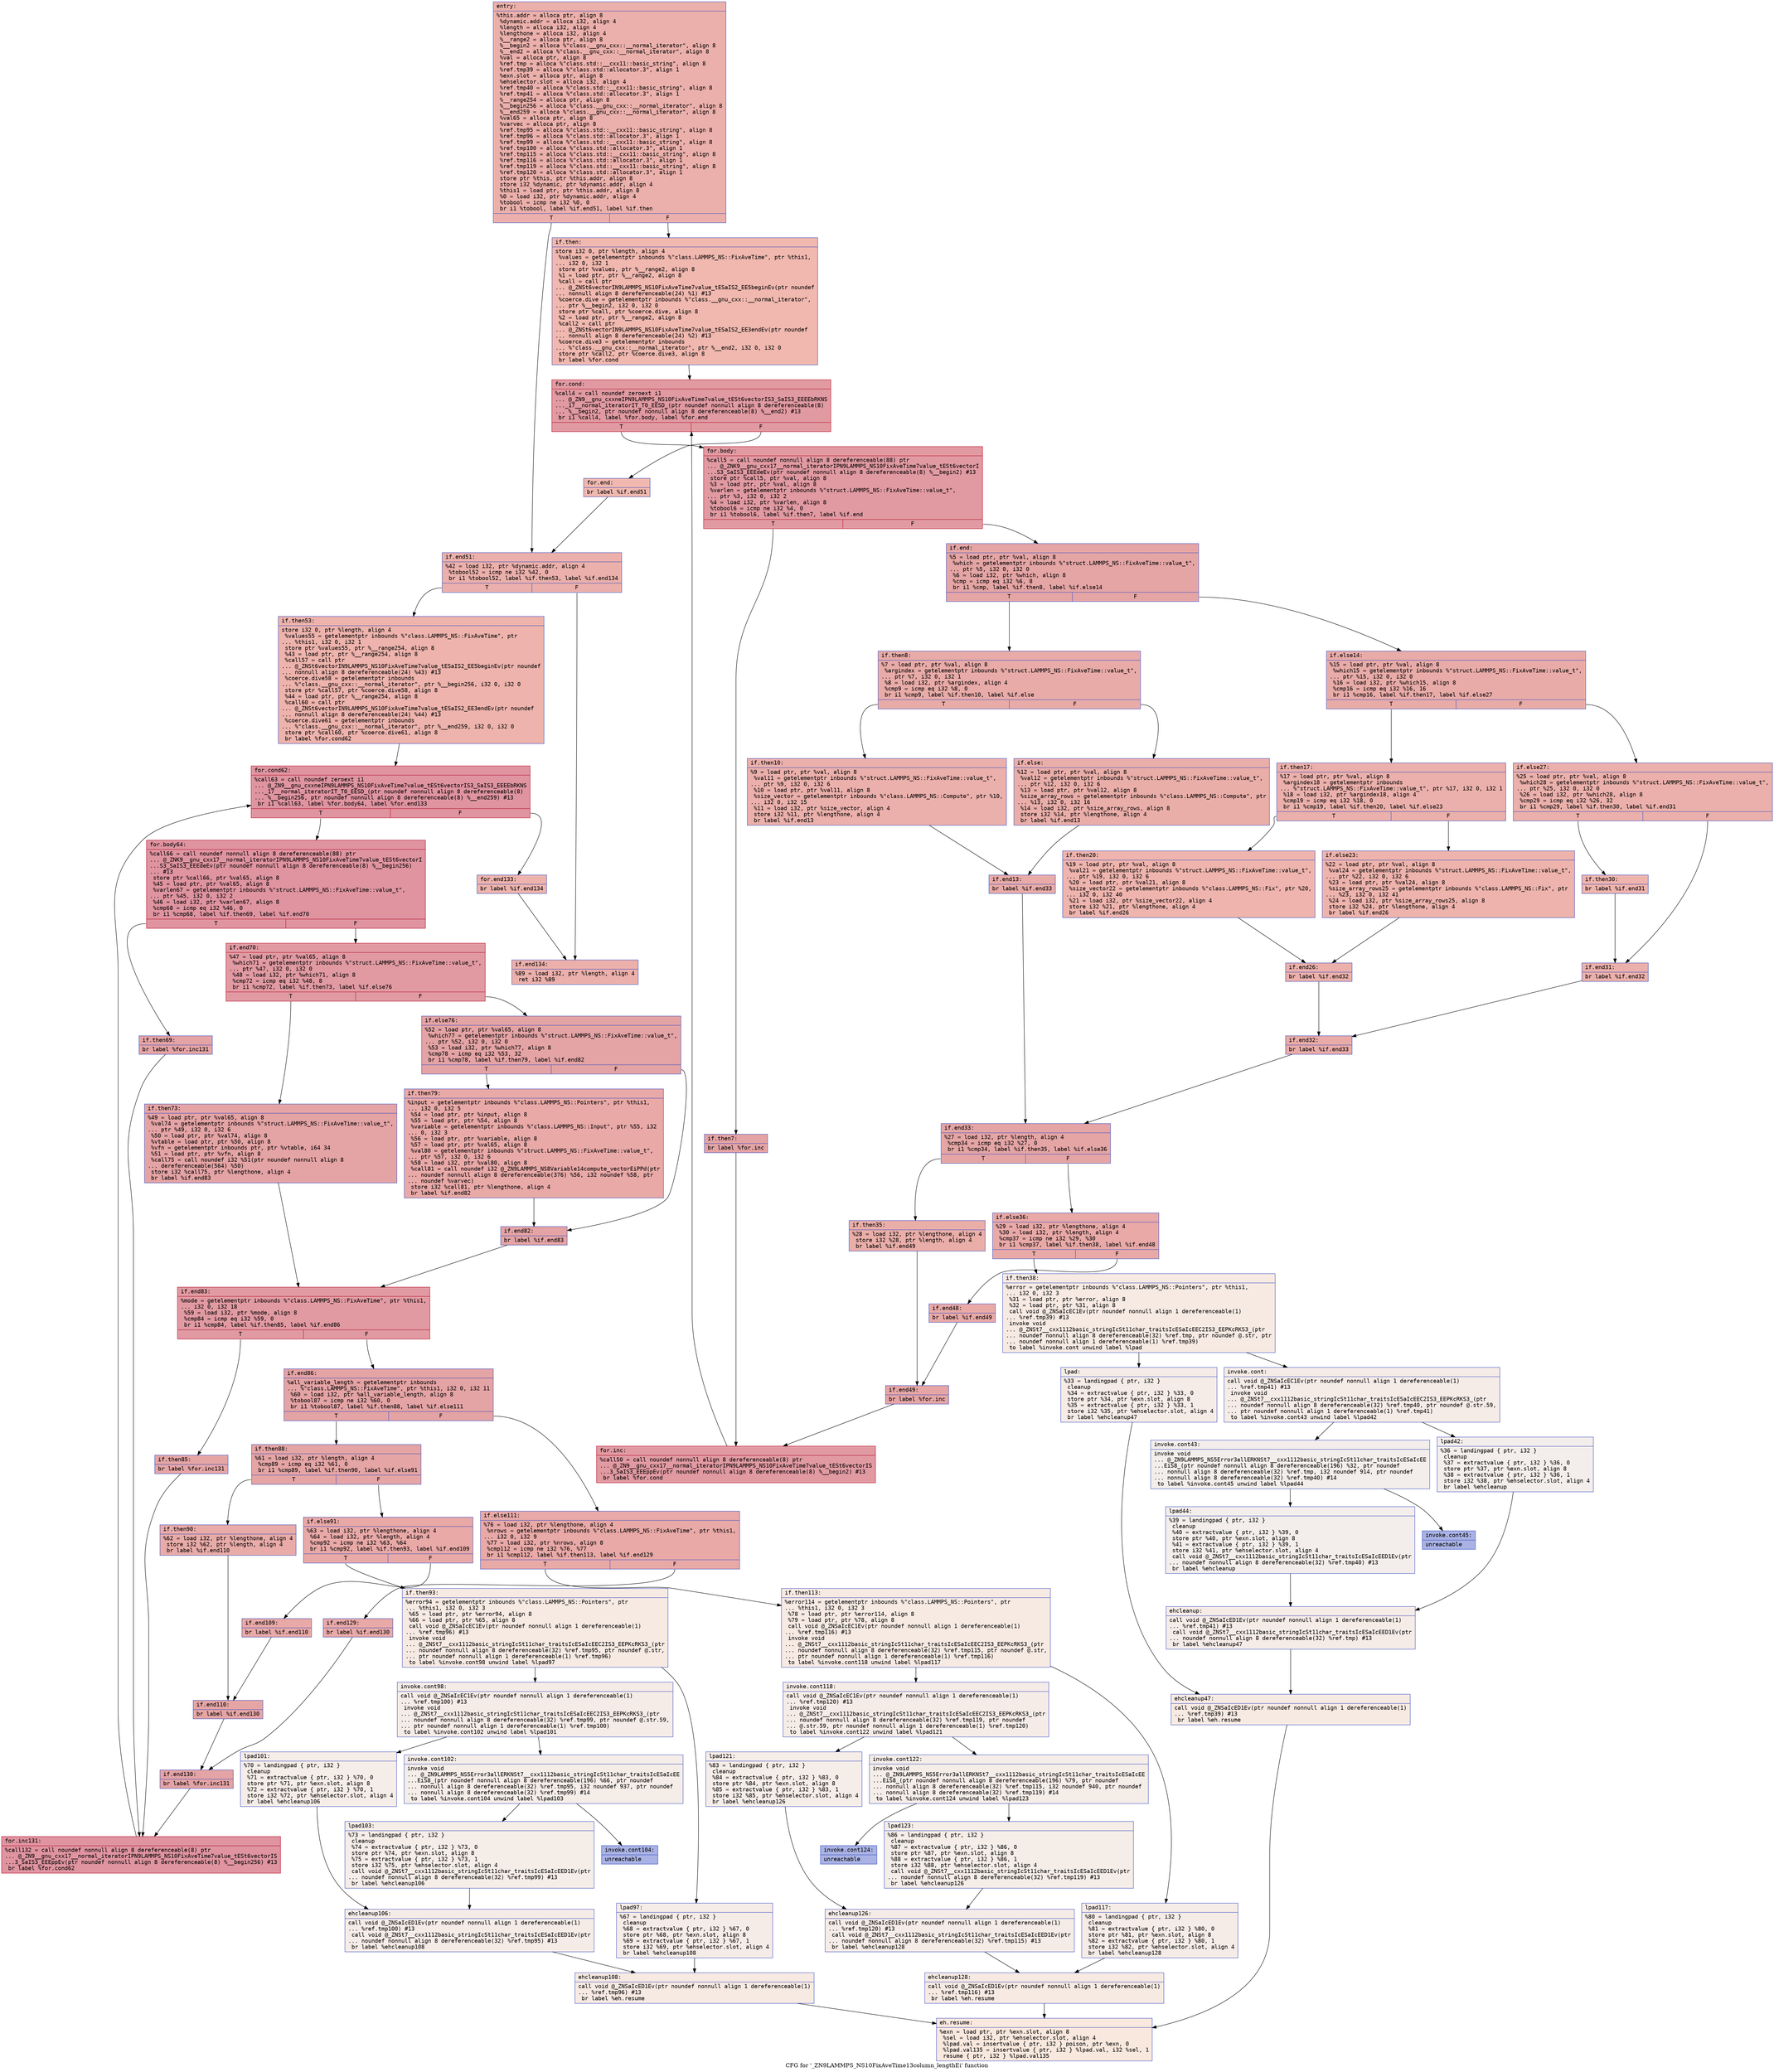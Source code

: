 digraph "CFG for '_ZN9LAMMPS_NS10FixAveTime13column_lengthEi' function" {
	label="CFG for '_ZN9LAMMPS_NS10FixAveTime13column_lengthEi' function";

	Node0x560f93b15770 [shape=record,color="#3d50c3ff", style=filled, fillcolor="#d24b4070" fontname="Courier",label="{entry:\l|  %this.addr = alloca ptr, align 8\l  %dynamic.addr = alloca i32, align 4\l  %length = alloca i32, align 4\l  %lengthone = alloca i32, align 4\l  %__range2 = alloca ptr, align 8\l  %__begin2 = alloca %\"class.__gnu_cxx::__normal_iterator\", align 8\l  %__end2 = alloca %\"class.__gnu_cxx::__normal_iterator\", align 8\l  %val = alloca ptr, align 8\l  %ref.tmp = alloca %\"class.std::__cxx11::basic_string\", align 8\l  %ref.tmp39 = alloca %\"class.std::allocator.3\", align 1\l  %exn.slot = alloca ptr, align 8\l  %ehselector.slot = alloca i32, align 4\l  %ref.tmp40 = alloca %\"class.std::__cxx11::basic_string\", align 8\l  %ref.tmp41 = alloca %\"class.std::allocator.3\", align 1\l  %__range254 = alloca ptr, align 8\l  %__begin256 = alloca %\"class.__gnu_cxx::__normal_iterator\", align 8\l  %__end259 = alloca %\"class.__gnu_cxx::__normal_iterator\", align 8\l  %val65 = alloca ptr, align 8\l  %varvec = alloca ptr, align 8\l  %ref.tmp95 = alloca %\"class.std::__cxx11::basic_string\", align 8\l  %ref.tmp96 = alloca %\"class.std::allocator.3\", align 1\l  %ref.tmp99 = alloca %\"class.std::__cxx11::basic_string\", align 8\l  %ref.tmp100 = alloca %\"class.std::allocator.3\", align 1\l  %ref.tmp115 = alloca %\"class.std::__cxx11::basic_string\", align 8\l  %ref.tmp116 = alloca %\"class.std::allocator.3\", align 1\l  %ref.tmp119 = alloca %\"class.std::__cxx11::basic_string\", align 8\l  %ref.tmp120 = alloca %\"class.std::allocator.3\", align 1\l  store ptr %this, ptr %this.addr, align 8\l  store i32 %dynamic, ptr %dynamic.addr, align 4\l  %this1 = load ptr, ptr %this.addr, align 8\l  %0 = load i32, ptr %dynamic.addr, align 4\l  %tobool = icmp ne i32 %0, 0\l  br i1 %tobool, label %if.end51, label %if.then\l|{<s0>T|<s1>F}}"];
	Node0x560f93b15770:s0 -> Node0x560f93b16e60[tooltip="entry -> if.end51\nProbability 62.50%" ];
	Node0x560f93b15770:s1 -> Node0x560f93b16ee0[tooltip="entry -> if.then\nProbability 37.50%" ];
	Node0x560f93b16ee0 [shape=record,color="#3d50c3ff", style=filled, fillcolor="#dc5d4a70" fontname="Courier",label="{if.then:\l|  store i32 0, ptr %length, align 4\l  %values = getelementptr inbounds %\"class.LAMMPS_NS::FixAveTime\", ptr %this1,\l... i32 0, i32 1\l  store ptr %values, ptr %__range2, align 8\l  %1 = load ptr, ptr %__range2, align 8\l  %call = call ptr\l... @_ZNSt6vectorIN9LAMMPS_NS10FixAveTime7value_tESaIS2_EE5beginEv(ptr noundef\l... nonnull align 8 dereferenceable(24) %1) #13\l  %coerce.dive = getelementptr inbounds %\"class.__gnu_cxx::__normal_iterator\",\l... ptr %__begin2, i32 0, i32 0\l  store ptr %call, ptr %coerce.dive, align 8\l  %2 = load ptr, ptr %__range2, align 8\l  %call2 = call ptr\l... @_ZNSt6vectorIN9LAMMPS_NS10FixAveTime7value_tESaIS2_EE3endEv(ptr noundef\l... nonnull align 8 dereferenceable(24) %2) #13\l  %coerce.dive3 = getelementptr inbounds\l... %\"class.__gnu_cxx::__normal_iterator\", ptr %__end2, i32 0, i32 0\l  store ptr %call2, ptr %coerce.dive3, align 8\l  br label %for.cond\l}"];
	Node0x560f93b16ee0 -> Node0x560f93b172a0[tooltip="if.then -> for.cond\nProbability 100.00%" ];
	Node0x560f93b172a0 [shape=record,color="#b70d28ff", style=filled, fillcolor="#bb1b2c70" fontname="Courier",label="{for.cond:\l|  %call4 = call noundef zeroext i1\l... @_ZN9__gnu_cxxneIPN9LAMMPS_NS10FixAveTime7value_tESt6vectorIS3_SaIS3_EEEEbRKNS\l..._17__normal_iteratorIT_T0_EESD_(ptr noundef nonnull align 8 dereferenceable(8)\l... %__begin2, ptr noundef nonnull align 8 dereferenceable(8) %__end2) #13\l  br i1 %call4, label %for.body, label %for.end\l|{<s0>T|<s1>F}}"];
	Node0x560f93b172a0:s0 -> Node0x560f93b17b90[tooltip="for.cond -> for.body\nProbability 96.88%" ];
	Node0x560f93b172a0:s1 -> Node0x560f93b17c10[tooltip="for.cond -> for.end\nProbability 3.12%" ];
	Node0x560f93b17b90 [shape=record,color="#b70d28ff", style=filled, fillcolor="#bb1b2c70" fontname="Courier",label="{for.body:\l|  %call5 = call noundef nonnull align 8 dereferenceable(88) ptr\l... @_ZNK9__gnu_cxx17__normal_iteratorIPN9LAMMPS_NS10FixAveTime7value_tESt6vectorI\l...S3_SaIS3_EEEdeEv(ptr noundef nonnull align 8 dereferenceable(8) %__begin2) #13\l  store ptr %call5, ptr %val, align 8\l  %3 = load ptr, ptr %val, align 8\l  %varlen = getelementptr inbounds %\"struct.LAMMPS_NS::FixAveTime::value_t\",\l... ptr %3, i32 0, i32 2\l  %4 = load i32, ptr %varlen, align 8\l  %tobool6 = icmp ne i32 %4, 0\l  br i1 %tobool6, label %if.then7, label %if.end\l|{<s0>T|<s1>F}}"];
	Node0x560f93b17b90:s0 -> Node0x560f93b180d0[tooltip="for.body -> if.then7\nProbability 62.50%" ];
	Node0x560f93b17b90:s1 -> Node0x560f93b18150[tooltip="for.body -> if.end\nProbability 37.50%" ];
	Node0x560f93b180d0 [shape=record,color="#3d50c3ff", style=filled, fillcolor="#c32e3170" fontname="Courier",label="{if.then7:\l|  br label %for.inc\l}"];
	Node0x560f93b180d0 -> Node0x560f93b182d0[tooltip="if.then7 -> for.inc\nProbability 100.00%" ];
	Node0x560f93b18150 [shape=record,color="#3d50c3ff", style=filled, fillcolor="#c5333470" fontname="Courier",label="{if.end:\l|  %5 = load ptr, ptr %val, align 8\l  %which = getelementptr inbounds %\"struct.LAMMPS_NS::FixAveTime::value_t\",\l... ptr %5, i32 0, i32 0\l  %6 = load i32, ptr %which, align 8\l  %cmp = icmp eq i32 %6, 8\l  br i1 %cmp, label %if.then8, label %if.else14\l|{<s0>T|<s1>F}}"];
	Node0x560f93b18150:s0 -> Node0x560f93b168e0[tooltip="if.end -> if.then8\nProbability 50.00%" ];
	Node0x560f93b18150:s1 -> Node0x560f93b18960[tooltip="if.end -> if.else14\nProbability 50.00%" ];
	Node0x560f93b168e0 [shape=record,color="#3d50c3ff", style=filled, fillcolor="#cc403a70" fontname="Courier",label="{if.then8:\l|  %7 = load ptr, ptr %val, align 8\l  %argindex = getelementptr inbounds %\"struct.LAMMPS_NS::FixAveTime::value_t\",\l... ptr %7, i32 0, i32 1\l  %8 = load i32, ptr %argindex, align 4\l  %cmp9 = icmp eq i32 %8, 0\l  br i1 %cmp9, label %if.then10, label %if.else\l|{<s0>T|<s1>F}}"];
	Node0x560f93b168e0:s0 -> Node0x560f93b18d90[tooltip="if.then8 -> if.then10\nProbability 37.50%" ];
	Node0x560f93b168e0:s1 -> Node0x560f93b18e10[tooltip="if.then8 -> if.else\nProbability 62.50%" ];
	Node0x560f93b18d90 [shape=record,color="#3d50c3ff", style=filled, fillcolor="#d24b4070" fontname="Courier",label="{if.then10:\l|  %9 = load ptr, ptr %val, align 8\l  %val11 = getelementptr inbounds %\"struct.LAMMPS_NS::FixAveTime::value_t\",\l... ptr %9, i32 0, i32 6\l  %10 = load ptr, ptr %val11, align 8\l  %size_vector = getelementptr inbounds %\"class.LAMMPS_NS::Compute\", ptr %10,\l... i32 0, i32 15\l  %11 = load i32, ptr %size_vector, align 4\l  store i32 %11, ptr %lengthone, align 4\l  br label %if.end13\l}"];
	Node0x560f93b18d90 -> Node0x560f93b19380[tooltip="if.then10 -> if.end13\nProbability 100.00%" ];
	Node0x560f93b18e10 [shape=record,color="#3d50c3ff", style=filled, fillcolor="#d0473d70" fontname="Courier",label="{if.else:\l|  %12 = load ptr, ptr %val, align 8\l  %val12 = getelementptr inbounds %\"struct.LAMMPS_NS::FixAveTime::value_t\",\l... ptr %12, i32 0, i32 6\l  %13 = load ptr, ptr %val12, align 8\l  %size_array_rows = getelementptr inbounds %\"class.LAMMPS_NS::Compute\", ptr\l... %13, i32 0, i32 16\l  %14 = load i32, ptr %size_array_rows, align 8\l  store i32 %14, ptr %lengthone, align 4\l  br label %if.end13\l}"];
	Node0x560f93b18e10 -> Node0x560f93b19380[tooltip="if.else -> if.end13\nProbability 100.00%" ];
	Node0x560f93b19380 [shape=record,color="#3d50c3ff", style=filled, fillcolor="#cc403a70" fontname="Courier",label="{if.end13:\l|  br label %if.end33\l}"];
	Node0x560f93b19380 -> Node0x560f93b19820[tooltip="if.end13 -> if.end33\nProbability 100.00%" ];
	Node0x560f93b18960 [shape=record,color="#3d50c3ff", style=filled, fillcolor="#cc403a70" fontname="Courier",label="{if.else14:\l|  %15 = load ptr, ptr %val, align 8\l  %which15 = getelementptr inbounds %\"struct.LAMMPS_NS::FixAveTime::value_t\",\l... ptr %15, i32 0, i32 0\l  %16 = load i32, ptr %which15, align 8\l  %cmp16 = icmp eq i32 %16, 16\l  br i1 %cmp16, label %if.then17, label %if.else27\l|{<s0>T|<s1>F}}"];
	Node0x560f93b18960:s0 -> Node0x560f93b19b70[tooltip="if.else14 -> if.then17\nProbability 50.00%" ];
	Node0x560f93b18960:s1 -> Node0x560f93b19bf0[tooltip="if.else14 -> if.else27\nProbability 50.00%" ];
	Node0x560f93b19b70 [shape=record,color="#3d50c3ff", style=filled, fillcolor="#d24b4070" fontname="Courier",label="{if.then17:\l|  %17 = load ptr, ptr %val, align 8\l  %argindex18 = getelementptr inbounds\l... %\"struct.LAMMPS_NS::FixAveTime::value_t\", ptr %17, i32 0, i32 1\l  %18 = load i32, ptr %argindex18, align 4\l  %cmp19 = icmp eq i32 %18, 0\l  br i1 %cmp19, label %if.then20, label %if.else23\l|{<s0>T|<s1>F}}"];
	Node0x560f93b19b70:s0 -> Node0x560f93b19fc0[tooltip="if.then17 -> if.then20\nProbability 37.50%" ];
	Node0x560f93b19b70:s1 -> Node0x560f93b1a040[tooltip="if.then17 -> if.else23\nProbability 62.50%" ];
	Node0x560f93b19fc0 [shape=record,color="#3d50c3ff", style=filled, fillcolor="#d8564670" fontname="Courier",label="{if.then20:\l|  %19 = load ptr, ptr %val, align 8\l  %val21 = getelementptr inbounds %\"struct.LAMMPS_NS::FixAveTime::value_t\",\l... ptr %19, i32 0, i32 6\l  %20 = load ptr, ptr %val21, align 8\l  %size_vector22 = getelementptr inbounds %\"class.LAMMPS_NS::Fix\", ptr %20,\l... i32 0, i32 40\l  %21 = load i32, ptr %size_vector22, align 4\l  store i32 %21, ptr %lengthone, align 4\l  br label %if.end26\l}"];
	Node0x560f93b19fc0 -> Node0x560f93b1a5c0[tooltip="if.then20 -> if.end26\nProbability 100.00%" ];
	Node0x560f93b1a040 [shape=record,color="#3d50c3ff", style=filled, fillcolor="#d6524470" fontname="Courier",label="{if.else23:\l|  %22 = load ptr, ptr %val, align 8\l  %val24 = getelementptr inbounds %\"struct.LAMMPS_NS::FixAveTime::value_t\",\l... ptr %22, i32 0, i32 6\l  %23 = load ptr, ptr %val24, align 8\l  %size_array_rows25 = getelementptr inbounds %\"class.LAMMPS_NS::Fix\", ptr\l... %23, i32 0, i32 41\l  %24 = load i32, ptr %size_array_rows25, align 8\l  store i32 %24, ptr %lengthone, align 4\l  br label %if.end26\l}"];
	Node0x560f93b1a040 -> Node0x560f93b1a5c0[tooltip="if.else23 -> if.end26\nProbability 100.00%" ];
	Node0x560f93b1a5c0 [shape=record,color="#3d50c3ff", style=filled, fillcolor="#d24b4070" fontname="Courier",label="{if.end26:\l|  br label %if.end32\l}"];
	Node0x560f93b1a5c0 -> Node0x560f93b1aba0[tooltip="if.end26 -> if.end32\nProbability 100.00%" ];
	Node0x560f93b19bf0 [shape=record,color="#3d50c3ff", style=filled, fillcolor="#d24b4070" fontname="Courier",label="{if.else27:\l|  %25 = load ptr, ptr %val, align 8\l  %which28 = getelementptr inbounds %\"struct.LAMMPS_NS::FixAveTime::value_t\",\l... ptr %25, i32 0, i32 0\l  %26 = load i32, ptr %which28, align 8\l  %cmp29 = icmp eq i32 %26, 32\l  br i1 %cmp29, label %if.then30, label %if.end31\l|{<s0>T|<s1>F}}"];
	Node0x560f93b19bf0:s0 -> Node0x560f93b1aef0[tooltip="if.else27 -> if.then30\nProbability 50.00%" ];
	Node0x560f93b19bf0:s1 -> Node0x560f93b1af40[tooltip="if.else27 -> if.end31\nProbability 50.00%" ];
	Node0x560f93b1aef0 [shape=record,color="#3d50c3ff", style=filled, fillcolor="#d8564670" fontname="Courier",label="{if.then30:\l|  br label %if.end31\l}"];
	Node0x560f93b1aef0 -> Node0x560f93b1af40[tooltip="if.then30 -> if.end31\nProbability 100.00%" ];
	Node0x560f93b1af40 [shape=record,color="#3d50c3ff", style=filled, fillcolor="#d24b4070" fontname="Courier",label="{if.end31:\l|  br label %if.end32\l}"];
	Node0x560f93b1af40 -> Node0x560f93b1aba0[tooltip="if.end31 -> if.end32\nProbability 100.00%" ];
	Node0x560f93b1aba0 [shape=record,color="#3d50c3ff", style=filled, fillcolor="#cc403a70" fontname="Courier",label="{if.end32:\l|  br label %if.end33\l}"];
	Node0x560f93b1aba0 -> Node0x560f93b19820[tooltip="if.end32 -> if.end33\nProbability 100.00%" ];
	Node0x560f93b19820 [shape=record,color="#3d50c3ff", style=filled, fillcolor="#c5333470" fontname="Courier",label="{if.end33:\l|  %27 = load i32, ptr %length, align 4\l  %cmp34 = icmp eq i32 %27, 0\l  br i1 %cmp34, label %if.then35, label %if.else36\l|{<s0>T|<s1>F}}"];
	Node0x560f93b19820:s0 -> Node0x560f93b1b2c0[tooltip="if.end33 -> if.then35\nProbability 37.50%" ];
	Node0x560f93b19820:s1 -> Node0x560f93b1b340[tooltip="if.end33 -> if.else36\nProbability 62.50%" ];
	Node0x560f93b1b2c0 [shape=record,color="#3d50c3ff", style=filled, fillcolor="#d0473d70" fontname="Courier",label="{if.then35:\l|  %28 = load i32, ptr %lengthone, align 4\l  store i32 %28, ptr %length, align 4\l  br label %if.end49\l}"];
	Node0x560f93b1b2c0 -> Node0x560f93b1b590[tooltip="if.then35 -> if.end49\nProbability 100.00%" ];
	Node0x560f93b1b340 [shape=record,color="#3d50c3ff", style=filled, fillcolor="#ca3b3770" fontname="Courier",label="{if.else36:\l|  %29 = load i32, ptr %lengthone, align 4\l  %30 = load i32, ptr %length, align 4\l  %cmp37 = icmp ne i32 %29, %30\l  br i1 %cmp37, label %if.then38, label %if.end48\l|{<s0>T|<s1>F}}"];
	Node0x560f93b1b340:s0 -> Node0x560f93b1b830[tooltip="if.else36 -> if.then38\nProbability 0.00%" ];
	Node0x560f93b1b340:s1 -> Node0x560f93b1b8b0[tooltip="if.else36 -> if.end48\nProbability 100.00%" ];
	Node0x560f93b1b830 [shape=record,color="#3d50c3ff", style=filled, fillcolor="#eed0c070" fontname="Courier",label="{if.then38:\l|  %error = getelementptr inbounds %\"class.LAMMPS_NS::Pointers\", ptr %this1,\l... i32 0, i32 3\l  %31 = load ptr, ptr %error, align 8\l  %32 = load ptr, ptr %31, align 8\l  call void @_ZNSaIcEC1Ev(ptr noundef nonnull align 1 dereferenceable(1)\l... %ref.tmp39) #13\l  invoke void\l... @_ZNSt7__cxx1112basic_stringIcSt11char_traitsIcESaIcEEC2IS3_EEPKcRKS3_(ptr\l... noundef nonnull align 8 dereferenceable(32) %ref.tmp, ptr noundef @.str, ptr\l... noundef nonnull align 1 dereferenceable(1) %ref.tmp39)\l          to label %invoke.cont unwind label %lpad\l}"];
	Node0x560f93b1b830 -> Node0x560f93b1bd40[tooltip="if.then38 -> invoke.cont\nProbability 50.00%" ];
	Node0x560f93b1b830 -> Node0x560f93b1bdc0[tooltip="if.then38 -> lpad\nProbability 50.00%" ];
	Node0x560f93b1bd40 [shape=record,color="#3d50c3ff", style=filled, fillcolor="#ead5c970" fontname="Courier",label="{invoke.cont:\l|  call void @_ZNSaIcEC1Ev(ptr noundef nonnull align 1 dereferenceable(1)\l... %ref.tmp41) #13\l  invoke void\l... @_ZNSt7__cxx1112basic_stringIcSt11char_traitsIcESaIcEEC2IS3_EEPKcRKS3_(ptr\l... noundef nonnull align 8 dereferenceable(32) %ref.tmp40, ptr noundef @.str.59,\l... ptr noundef nonnull align 1 dereferenceable(1) %ref.tmp41)\l          to label %invoke.cont43 unwind label %lpad42\l}"];
	Node0x560f93b1bd40 -> Node0x560f93b1c0e0[tooltip="invoke.cont -> invoke.cont43\nProbability 50.00%" ];
	Node0x560f93b1bd40 -> Node0x560f93b1c130[tooltip="invoke.cont -> lpad42\nProbability 50.00%" ];
	Node0x560f93b1c0e0 [shape=record,color="#3d50c3ff", style=filled, fillcolor="#e5d8d170" fontname="Courier",label="{invoke.cont43:\l|  invoke void\l... @_ZN9LAMMPS_NS5Error3allERKNSt7__cxx1112basic_stringIcSt11char_traitsIcESaIcEE\l...EiS8_(ptr noundef nonnull align 8 dereferenceable(196) %32, ptr noundef\l... nonnull align 8 dereferenceable(32) %ref.tmp, i32 noundef 914, ptr noundef\l... nonnull align 8 dereferenceable(32) %ref.tmp40) #14\l          to label %invoke.cont45 unwind label %lpad44\l}"];
	Node0x560f93b1c0e0 -> Node0x560f93b1c090[tooltip="invoke.cont43 -> invoke.cont45\nProbability 0.00%" ];
	Node0x560f93b1c0e0 -> Node0x560f93b1c450[tooltip="invoke.cont43 -> lpad44\nProbability 100.00%" ];
	Node0x560f93b1c090 [shape=record,color="#3d50c3ff", style=filled, fillcolor="#3d50c370" fontname="Courier",label="{invoke.cont45:\l|  unreachable\l}"];
	Node0x560f93b1bdc0 [shape=record,color="#3d50c3ff", style=filled, fillcolor="#ead5c970" fontname="Courier",label="{lpad:\l|  %33 = landingpad \{ ptr, i32 \}\l          cleanup\l  %34 = extractvalue \{ ptr, i32 \} %33, 0\l  store ptr %34, ptr %exn.slot, align 8\l  %35 = extractvalue \{ ptr, i32 \} %33, 1\l  store i32 %35, ptr %ehselector.slot, align 4\l  br label %ehcleanup47\l}"];
	Node0x560f93b1bdc0 -> Node0x560f93b1ca10[tooltip="lpad -> ehcleanup47\nProbability 100.00%" ];
	Node0x560f93b1c130 [shape=record,color="#3d50c3ff", style=filled, fillcolor="#e5d8d170" fontname="Courier",label="{lpad42:\l|  %36 = landingpad \{ ptr, i32 \}\l          cleanup\l  %37 = extractvalue \{ ptr, i32 \} %36, 0\l  store ptr %37, ptr %exn.slot, align 8\l  %38 = extractvalue \{ ptr, i32 \} %36, 1\l  store i32 %38, ptr %ehselector.slot, align 4\l  br label %ehcleanup\l}"];
	Node0x560f93b1c130 -> Node0x560f93b1cd60[tooltip="lpad42 -> ehcleanup\nProbability 100.00%" ];
	Node0x560f93b1c450 [shape=record,color="#3d50c3ff", style=filled, fillcolor="#e5d8d170" fontname="Courier",label="{lpad44:\l|  %39 = landingpad \{ ptr, i32 \}\l          cleanup\l  %40 = extractvalue \{ ptr, i32 \} %39, 0\l  store ptr %40, ptr %exn.slot, align 8\l  %41 = extractvalue \{ ptr, i32 \} %39, 1\l  store i32 %41, ptr %ehselector.slot, align 4\l  call void @_ZNSt7__cxx1112basic_stringIcSt11char_traitsIcESaIcEED1Ev(ptr\l... noundef nonnull align 8 dereferenceable(32) %ref.tmp40) #13\l  br label %ehcleanup\l}"];
	Node0x560f93b1c450 -> Node0x560f93b1cd60[tooltip="lpad44 -> ehcleanup\nProbability 100.00%" ];
	Node0x560f93b1cd60 [shape=record,color="#3d50c3ff", style=filled, fillcolor="#ead5c970" fontname="Courier",label="{ehcleanup:\l|  call void @_ZNSaIcED1Ev(ptr noundef nonnull align 1 dereferenceable(1)\l... %ref.tmp41) #13\l  call void @_ZNSt7__cxx1112basic_stringIcSt11char_traitsIcESaIcEED1Ev(ptr\l... noundef nonnull align 8 dereferenceable(32) %ref.tmp) #13\l  br label %ehcleanup47\l}"];
	Node0x560f93b1cd60 -> Node0x560f93b1ca10[tooltip="ehcleanup -> ehcleanup47\nProbability 100.00%" ];
	Node0x560f93b1ca10 [shape=record,color="#3d50c3ff", style=filled, fillcolor="#eed0c070" fontname="Courier",label="{ehcleanup47:\l|  call void @_ZNSaIcED1Ev(ptr noundef nonnull align 1 dereferenceable(1)\l... %ref.tmp39) #13\l  br label %eh.resume\l}"];
	Node0x560f93b1ca10 -> Node0x560f93b1dc10[tooltip="ehcleanup47 -> eh.resume\nProbability 100.00%" ];
	Node0x560f93b1b8b0 [shape=record,color="#3d50c3ff", style=filled, fillcolor="#ca3b3770" fontname="Courier",label="{if.end48:\l|  br label %if.end49\l}"];
	Node0x560f93b1b8b0 -> Node0x560f93b1b590[tooltip="if.end48 -> if.end49\nProbability 100.00%" ];
	Node0x560f93b1b590 [shape=record,color="#3d50c3ff", style=filled, fillcolor="#c5333470" fontname="Courier",label="{if.end49:\l|  br label %for.inc\l}"];
	Node0x560f93b1b590 -> Node0x560f93b182d0[tooltip="if.end49 -> for.inc\nProbability 100.00%" ];
	Node0x560f93b182d0 [shape=record,color="#b70d28ff", style=filled, fillcolor="#bb1b2c70" fontname="Courier",label="{for.inc:\l|  %call50 = call noundef nonnull align 8 dereferenceable(8) ptr\l... @_ZN9__gnu_cxx17__normal_iteratorIPN9LAMMPS_NS10FixAveTime7value_tESt6vectorIS\l...3_SaIS3_EEEppEv(ptr noundef nonnull align 8 dereferenceable(8) %__begin2) #13\l  br label %for.cond\l}"];
	Node0x560f93b182d0 -> Node0x560f93b172a0[tooltip="for.inc -> for.cond\nProbability 100.00%" ];
	Node0x560f93b17c10 [shape=record,color="#3d50c3ff", style=filled, fillcolor="#dc5d4a70" fontname="Courier",label="{for.end:\l|  br label %if.end51\l}"];
	Node0x560f93b17c10 -> Node0x560f93b16e60[tooltip="for.end -> if.end51\nProbability 100.00%" ];
	Node0x560f93b16e60 [shape=record,color="#3d50c3ff", style=filled, fillcolor="#d24b4070" fontname="Courier",label="{if.end51:\l|  %42 = load i32, ptr %dynamic.addr, align 4\l  %tobool52 = icmp ne i32 %42, 0\l  br i1 %tobool52, label %if.then53, label %if.end134\l|{<s0>T|<s1>F}}"];
	Node0x560f93b16e60:s0 -> Node0x560f93b1e0e0[tooltip="if.end51 -> if.then53\nProbability 62.50%" ];
	Node0x560f93b16e60:s1 -> Node0x560f93b1e160[tooltip="if.end51 -> if.end134\nProbability 37.50%" ];
	Node0x560f93b1e0e0 [shape=record,color="#3d50c3ff", style=filled, fillcolor="#d6524470" fontname="Courier",label="{if.then53:\l|  store i32 0, ptr %length, align 4\l  %values55 = getelementptr inbounds %\"class.LAMMPS_NS::FixAveTime\", ptr\l... %this1, i32 0, i32 1\l  store ptr %values55, ptr %__range254, align 8\l  %43 = load ptr, ptr %__range254, align 8\l  %call57 = call ptr\l... @_ZNSt6vectorIN9LAMMPS_NS10FixAveTime7value_tESaIS2_EE5beginEv(ptr noundef\l... nonnull align 8 dereferenceable(24) %43) #13\l  %coerce.dive58 = getelementptr inbounds\l... %\"class.__gnu_cxx::__normal_iterator\", ptr %__begin256, i32 0, i32 0\l  store ptr %call57, ptr %coerce.dive58, align 8\l  %44 = load ptr, ptr %__range254, align 8\l  %call60 = call ptr\l... @_ZNSt6vectorIN9LAMMPS_NS10FixAveTime7value_tESaIS2_EE3endEv(ptr noundef\l... nonnull align 8 dereferenceable(24) %44) #13\l  %coerce.dive61 = getelementptr inbounds\l... %\"class.__gnu_cxx::__normal_iterator\", ptr %__end259, i32 0, i32 0\l  store ptr %call60, ptr %coerce.dive61, align 8\l  br label %for.cond62\l}"];
	Node0x560f93b1e0e0 -> Node0x560f93b1e540[tooltip="if.then53 -> for.cond62\nProbability 100.00%" ];
	Node0x560f93b1e540 [shape=record,color="#b70d28ff", style=filled, fillcolor="#b70d2870" fontname="Courier",label="{for.cond62:\l|  %call63 = call noundef zeroext i1\l... @_ZN9__gnu_cxxneIPN9LAMMPS_NS10FixAveTime7value_tESt6vectorIS3_SaIS3_EEEEbRKNS\l..._17__normal_iteratorIT_T0_EESD_(ptr noundef nonnull align 8 dereferenceable(8)\l... %__begin256, ptr noundef nonnull align 8 dereferenceable(8) %__end259) #13\l  br i1 %call63, label %for.body64, label %for.end133\l|{<s0>T|<s1>F}}"];
	Node0x560f93b1e540:s0 -> Node0x560f93b1eea0[tooltip="for.cond62 -> for.body64\nProbability 96.88%" ];
	Node0x560f93b1e540:s1 -> Node0x560f93b1ef20[tooltip="for.cond62 -> for.end133\nProbability 3.12%" ];
	Node0x560f93b1eea0 [shape=record,color="#b70d28ff", style=filled, fillcolor="#b70d2870" fontname="Courier",label="{for.body64:\l|  %call66 = call noundef nonnull align 8 dereferenceable(88) ptr\l... @_ZNK9__gnu_cxx17__normal_iteratorIPN9LAMMPS_NS10FixAveTime7value_tESt6vectorI\l...S3_SaIS3_EEEdeEv(ptr noundef nonnull align 8 dereferenceable(8) %__begin256)\l... #13\l  store ptr %call66, ptr %val65, align 8\l  %45 = load ptr, ptr %val65, align 8\l  %varlen67 = getelementptr inbounds %\"struct.LAMMPS_NS::FixAveTime::value_t\",\l... ptr %45, i32 0, i32 2\l  %46 = load i32, ptr %varlen67, align 8\l  %cmp68 = icmp eq i32 %46, 0\l  br i1 %cmp68, label %if.then69, label %if.end70\l|{<s0>T|<s1>F}}"];
	Node0x560f93b1eea0:s0 -> Node0x560f93b1f480[tooltip="for.body64 -> if.then69\nProbability 37.50%" ];
	Node0x560f93b1eea0:s1 -> Node0x560f93b1f500[tooltip="for.body64 -> if.end70\nProbability 62.50%" ];
	Node0x560f93b1f480 [shape=record,color="#3d50c3ff", style=filled, fillcolor="#c32e3170" fontname="Courier",label="{if.then69:\l|  br label %for.inc131\l}"];
	Node0x560f93b1f480 -> Node0x560f93b1f630[tooltip="if.then69 -> for.inc131\nProbability 100.00%" ];
	Node0x560f93b1f500 [shape=record,color="#b70d28ff", style=filled, fillcolor="#bb1b2c70" fontname="Courier",label="{if.end70:\l|  %47 = load ptr, ptr %val65, align 8\l  %which71 = getelementptr inbounds %\"struct.LAMMPS_NS::FixAveTime::value_t\",\l... ptr %47, i32 0, i32 0\l  %48 = load i32, ptr %which71, align 8\l  %cmp72 = icmp eq i32 %48, 8\l  br i1 %cmp72, label %if.then73, label %if.else76\l|{<s0>T|<s1>F}}"];
	Node0x560f93b1f500:s0 -> Node0x560f93b20150[tooltip="if.end70 -> if.then73\nProbability 50.00%" ];
	Node0x560f93b1f500:s1 -> Node0x560f93b201d0[tooltip="if.end70 -> if.else76\nProbability 50.00%" ];
	Node0x560f93b20150 [shape=record,color="#3d50c3ff", style=filled, fillcolor="#c32e3170" fontname="Courier",label="{if.then73:\l|  %49 = load ptr, ptr %val65, align 8\l  %val74 = getelementptr inbounds %\"struct.LAMMPS_NS::FixAveTime::value_t\",\l... ptr %49, i32 0, i32 6\l  %50 = load ptr, ptr %val74, align 8\l  %vtable = load ptr, ptr %50, align 8\l  %vfn = getelementptr inbounds ptr, ptr %vtable, i64 34\l  %51 = load ptr, ptr %vfn, align 8\l  %call75 = call noundef i32 %51(ptr noundef nonnull align 8\l... dereferenceable(564) %50)\l  store i32 %call75, ptr %lengthone, align 4\l  br label %if.end83\l}"];
	Node0x560f93b20150 -> Node0x560f93b208a0[tooltip="if.then73 -> if.end83\nProbability 100.00%" ];
	Node0x560f93b201d0 [shape=record,color="#3d50c3ff", style=filled, fillcolor="#c32e3170" fontname="Courier",label="{if.else76:\l|  %52 = load ptr, ptr %val65, align 8\l  %which77 = getelementptr inbounds %\"struct.LAMMPS_NS::FixAveTime::value_t\",\l... ptr %52, i32 0, i32 0\l  %53 = load i32, ptr %which77, align 8\l  %cmp78 = icmp eq i32 %53, 32\l  br i1 %cmp78, label %if.then79, label %if.end82\l|{<s0>T|<s1>F}}"];
	Node0x560f93b201d0:s0 -> Node0x560f93b20bb0[tooltip="if.else76 -> if.then79\nProbability 50.00%" ];
	Node0x560f93b201d0:s1 -> Node0x560f93b20c30[tooltip="if.else76 -> if.end82\nProbability 50.00%" ];
	Node0x560f93b20bb0 [shape=record,color="#3d50c3ff", style=filled, fillcolor="#ca3b3770" fontname="Courier",label="{if.then79:\l|  %input = getelementptr inbounds %\"class.LAMMPS_NS::Pointers\", ptr %this1,\l... i32 0, i32 5\l  %54 = load ptr, ptr %input, align 8\l  %55 = load ptr, ptr %54, align 8\l  %variable = getelementptr inbounds %\"class.LAMMPS_NS::Input\", ptr %55, i32\l... 0, i32 3\l  %56 = load ptr, ptr %variable, align 8\l  %57 = load ptr, ptr %val65, align 8\l  %val80 = getelementptr inbounds %\"struct.LAMMPS_NS::FixAveTime::value_t\",\l... ptr %57, i32 0, i32 6\l  %58 = load i32, ptr %val80, align 8\l  %call81 = call noundef i32 @_ZN9LAMMPS_NS8Variable14compute_vectorEiPPd(ptr\l... noundef nonnull align 8 dereferenceable(376) %56, i32 noundef %58, ptr\l... noundef %varvec)\l  store i32 %call81, ptr %lengthone, align 4\l  br label %if.end82\l}"];
	Node0x560f93b20bb0 -> Node0x560f93b20c30[tooltip="if.then79 -> if.end82\nProbability 100.00%" ];
	Node0x560f93b20c30 [shape=record,color="#3d50c3ff", style=filled, fillcolor="#c32e3170" fontname="Courier",label="{if.end82:\l|  br label %if.end83\l}"];
	Node0x560f93b20c30 -> Node0x560f93b208a0[tooltip="if.end82 -> if.end83\nProbability 100.00%" ];
	Node0x560f93b208a0 [shape=record,color="#b70d28ff", style=filled, fillcolor="#bb1b2c70" fontname="Courier",label="{if.end83:\l|  %mode = getelementptr inbounds %\"class.LAMMPS_NS::FixAveTime\", ptr %this1,\l... i32 0, i32 18\l  %59 = load i32, ptr %mode, align 8\l  %cmp84 = icmp eq i32 %59, 0\l  br i1 %cmp84, label %if.then85, label %if.end86\l|{<s0>T|<s1>F}}"];
	Node0x560f93b208a0:s0 -> Node0x560f93b21740[tooltip="if.end83 -> if.then85\nProbability 37.50%" ];
	Node0x560f93b208a0:s1 -> Node0x560f93b21790[tooltip="if.end83 -> if.end86\nProbability 62.50%" ];
	Node0x560f93b21740 [shape=record,color="#3d50c3ff", style=filled, fillcolor="#c5333470" fontname="Courier",label="{if.then85:\l|  br label %for.inc131\l}"];
	Node0x560f93b21740 -> Node0x560f93b1f630[tooltip="if.then85 -> for.inc131\nProbability 100.00%" ];
	Node0x560f93b21790 [shape=record,color="#3d50c3ff", style=filled, fillcolor="#c32e3170" fontname="Courier",label="{if.end86:\l|  %all_variable_length = getelementptr inbounds\l... %\"class.LAMMPS_NS::FixAveTime\", ptr %this1, i32 0, i32 11\l  %60 = load i32, ptr %all_variable_length, align 8\l  %tobool87 = icmp ne i32 %60, 0\l  br i1 %tobool87, label %if.then88, label %if.else111\l|{<s0>T|<s1>F}}"];
	Node0x560f93b21790:s0 -> Node0x560f93b21bc0[tooltip="if.end86 -> if.then88\nProbability 62.50%" ];
	Node0x560f93b21790:s1 -> Node0x560f93b21c10[tooltip="if.end86 -> if.else111\nProbability 37.50%" ];
	Node0x560f93b21bc0 [shape=record,color="#3d50c3ff", style=filled, fillcolor="#c5333470" fontname="Courier",label="{if.then88:\l|  %61 = load i32, ptr %length, align 4\l  %cmp89 = icmp eq i32 %61, 0\l  br i1 %cmp89, label %if.then90, label %if.else91\l|{<s0>T|<s1>F}}"];
	Node0x560f93b21bc0:s0 -> Node0x560f93b21e70[tooltip="if.then88 -> if.then90\nProbability 37.50%" ];
	Node0x560f93b21bc0:s1 -> Node0x560f93b21ec0[tooltip="if.then88 -> if.else91\nProbability 62.50%" ];
	Node0x560f93b21e70 [shape=record,color="#3d50c3ff", style=filled, fillcolor="#cc403a70" fontname="Courier",label="{if.then90:\l|  %62 = load i32, ptr %lengthone, align 4\l  store i32 %62, ptr %length, align 4\l  br label %if.end110\l}"];
	Node0x560f93b21e70 -> Node0x560f93b22110[tooltip="if.then90 -> if.end110\nProbability 100.00%" ];
	Node0x560f93b21ec0 [shape=record,color="#3d50c3ff", style=filled, fillcolor="#ca3b3770" fontname="Courier",label="{if.else91:\l|  %63 = load i32, ptr %lengthone, align 4\l  %64 = load i32, ptr %length, align 4\l  %cmp92 = icmp ne i32 %63, %64\l  br i1 %cmp92, label %if.then93, label %if.end109\l|{<s0>T|<s1>F}}"];
	Node0x560f93b21ec0:s0 -> Node0x560f93b223b0[tooltip="if.else91 -> if.then93\nProbability 0.00%" ];
	Node0x560f93b21ec0:s1 -> Node0x560f93b22430[tooltip="if.else91 -> if.end109\nProbability 100.00%" ];
	Node0x560f93b223b0 [shape=record,color="#3d50c3ff", style=filled, fillcolor="#eed0c070" fontname="Courier",label="{if.then93:\l|  %error94 = getelementptr inbounds %\"class.LAMMPS_NS::Pointers\", ptr\l... %this1, i32 0, i32 3\l  %65 = load ptr, ptr %error94, align 8\l  %66 = load ptr, ptr %65, align 8\l  call void @_ZNSaIcEC1Ev(ptr noundef nonnull align 1 dereferenceable(1)\l... %ref.tmp96) #13\l  invoke void\l... @_ZNSt7__cxx1112basic_stringIcSt11char_traitsIcESaIcEEC2IS3_EEPKcRKS3_(ptr\l... noundef nonnull align 8 dereferenceable(32) %ref.tmp95, ptr noundef @.str,\l... ptr noundef nonnull align 1 dereferenceable(1) %ref.tmp96)\l          to label %invoke.cont98 unwind label %lpad97\l}"];
	Node0x560f93b223b0 -> Node0x560f93b22920[tooltip="if.then93 -> invoke.cont98\nProbability 50.00%" ];
	Node0x560f93b223b0 -> Node0x560f93b229a0[tooltip="if.then93 -> lpad97\nProbability 50.00%" ];
	Node0x560f93b22920 [shape=record,color="#3d50c3ff", style=filled, fillcolor="#ead5c970" fontname="Courier",label="{invoke.cont98:\l|  call void @_ZNSaIcEC1Ev(ptr noundef nonnull align 1 dereferenceable(1)\l... %ref.tmp100) #13\l  invoke void\l... @_ZNSt7__cxx1112basic_stringIcSt11char_traitsIcESaIcEEC2IS3_EEPKcRKS3_(ptr\l... noundef nonnull align 8 dereferenceable(32) %ref.tmp99, ptr noundef @.str.59,\l... ptr noundef nonnull align 1 dereferenceable(1) %ref.tmp100)\l          to label %invoke.cont102 unwind label %lpad101\l}"];
	Node0x560f93b22920 -> Node0x560f93b22d20[tooltip="invoke.cont98 -> invoke.cont102\nProbability 50.00%" ];
	Node0x560f93b22920 -> Node0x560f93b22d70[tooltip="invoke.cont98 -> lpad101\nProbability 50.00%" ];
	Node0x560f93b22d20 [shape=record,color="#3d50c3ff", style=filled, fillcolor="#e8d6cc70" fontname="Courier",label="{invoke.cont102:\l|  invoke void\l... @_ZN9LAMMPS_NS5Error3allERKNSt7__cxx1112basic_stringIcSt11char_traitsIcESaIcEE\l...EiS8_(ptr noundef nonnull align 8 dereferenceable(196) %66, ptr noundef\l... nonnull align 8 dereferenceable(32) %ref.tmp95, i32 noundef 937, ptr noundef\l... nonnull align 8 dereferenceable(32) %ref.tmp99) #14\l          to label %invoke.cont104 unwind label %lpad103\l}"];
	Node0x560f93b22d20 -> Node0x560f93b22cd0[tooltip="invoke.cont102 -> invoke.cont104\nProbability 0.00%" ];
	Node0x560f93b22d20 -> Node0x560f93b23090[tooltip="invoke.cont102 -> lpad103\nProbability 100.00%" ];
	Node0x560f93b22cd0 [shape=record,color="#3d50c3ff", style=filled, fillcolor="#3d50c370" fontname="Courier",label="{invoke.cont104:\l|  unreachable\l}"];
	Node0x560f93b229a0 [shape=record,color="#3d50c3ff", style=filled, fillcolor="#ead5c970" fontname="Courier",label="{lpad97:\l|  %67 = landingpad \{ ptr, i32 \}\l          cleanup\l  %68 = extractvalue \{ ptr, i32 \} %67, 0\l  store ptr %68, ptr %exn.slot, align 8\l  %69 = extractvalue \{ ptr, i32 \} %67, 1\l  store i32 %69, ptr %ehselector.slot, align 4\l  br label %ehcleanup108\l}"];
	Node0x560f93b229a0 -> Node0x560f93b23650[tooltip="lpad97 -> ehcleanup108\nProbability 100.00%" ];
	Node0x560f93b22d70 [shape=record,color="#3d50c3ff", style=filled, fillcolor="#e8d6cc70" fontname="Courier",label="{lpad101:\l|  %70 = landingpad \{ ptr, i32 \}\l          cleanup\l  %71 = extractvalue \{ ptr, i32 \} %70, 0\l  store ptr %71, ptr %exn.slot, align 8\l  %72 = extractvalue \{ ptr, i32 \} %70, 1\l  store i32 %72, ptr %ehselector.slot, align 4\l  br label %ehcleanup106\l}"];
	Node0x560f93b22d70 -> Node0x560f93b239a0[tooltip="lpad101 -> ehcleanup106\nProbability 100.00%" ];
	Node0x560f93b23090 [shape=record,color="#3d50c3ff", style=filled, fillcolor="#e8d6cc70" fontname="Courier",label="{lpad103:\l|  %73 = landingpad \{ ptr, i32 \}\l          cleanup\l  %74 = extractvalue \{ ptr, i32 \} %73, 0\l  store ptr %74, ptr %exn.slot, align 8\l  %75 = extractvalue \{ ptr, i32 \} %73, 1\l  store i32 %75, ptr %ehselector.slot, align 4\l  call void @_ZNSt7__cxx1112basic_stringIcSt11char_traitsIcESaIcEED1Ev(ptr\l... noundef nonnull align 8 dereferenceable(32) %ref.tmp99) #13\l  br label %ehcleanup106\l}"];
	Node0x560f93b23090 -> Node0x560f93b239a0[tooltip="lpad103 -> ehcleanup106\nProbability 100.00%" ];
	Node0x560f93b239a0 [shape=record,color="#3d50c3ff", style=filled, fillcolor="#ead5c970" fontname="Courier",label="{ehcleanup106:\l|  call void @_ZNSaIcED1Ev(ptr noundef nonnull align 1 dereferenceable(1)\l... %ref.tmp100) #13\l  call void @_ZNSt7__cxx1112basic_stringIcSt11char_traitsIcESaIcEED1Ev(ptr\l... noundef nonnull align 8 dereferenceable(32) %ref.tmp95) #13\l  br label %ehcleanup108\l}"];
	Node0x560f93b239a0 -> Node0x560f93b23650[tooltip="ehcleanup106 -> ehcleanup108\nProbability 100.00%" ];
	Node0x560f93b23650 [shape=record,color="#3d50c3ff", style=filled, fillcolor="#eed0c070" fontname="Courier",label="{ehcleanup108:\l|  call void @_ZNSaIcED1Ev(ptr noundef nonnull align 1 dereferenceable(1)\l... %ref.tmp96) #13\l  br label %eh.resume\l}"];
	Node0x560f93b23650 -> Node0x560f93b1dc10[tooltip="ehcleanup108 -> eh.resume\nProbability 100.00%" ];
	Node0x560f93b22430 [shape=record,color="#3d50c3ff", style=filled, fillcolor="#ca3b3770" fontname="Courier",label="{if.end109:\l|  br label %if.end110\l}"];
	Node0x560f93b22430 -> Node0x560f93b22110[tooltip="if.end109 -> if.end110\nProbability 100.00%" ];
	Node0x560f93b22110 [shape=record,color="#3d50c3ff", style=filled, fillcolor="#c5333470" fontname="Courier",label="{if.end110:\l|  br label %if.end130\l}"];
	Node0x560f93b22110 -> Node0x560f93b24330[tooltip="if.end110 -> if.end130\nProbability 100.00%" ];
	Node0x560f93b21c10 [shape=record,color="#3d50c3ff", style=filled, fillcolor="#ca3b3770" fontname="Courier",label="{if.else111:\l|  %76 = load i32, ptr %lengthone, align 4\l  %nrows = getelementptr inbounds %\"class.LAMMPS_NS::FixAveTime\", ptr %this1,\l... i32 0, i32 9\l  %77 = load i32, ptr %nrows, align 8\l  %cmp112 = icmp ne i32 %76, %77\l  br i1 %cmp112, label %if.then113, label %if.end129\l|{<s0>T|<s1>F}}"];
	Node0x560f93b21c10:s0 -> Node0x560f93b24660[tooltip="if.else111 -> if.then113\nProbability 0.00%" ];
	Node0x560f93b21c10:s1 -> Node0x560f93b246e0[tooltip="if.else111 -> if.end129\nProbability 100.00%" ];
	Node0x560f93b24660 [shape=record,color="#3d50c3ff", style=filled, fillcolor="#eed0c070" fontname="Courier",label="{if.then113:\l|  %error114 = getelementptr inbounds %\"class.LAMMPS_NS::Pointers\", ptr\l... %this1, i32 0, i32 3\l  %78 = load ptr, ptr %error114, align 8\l  %79 = load ptr, ptr %78, align 8\l  call void @_ZNSaIcEC1Ev(ptr noundef nonnull align 1 dereferenceable(1)\l... %ref.tmp116) #13\l  invoke void\l... @_ZNSt7__cxx1112basic_stringIcSt11char_traitsIcESaIcEEC2IS3_EEPKcRKS3_(ptr\l... noundef nonnull align 8 dereferenceable(32) %ref.tmp115, ptr noundef @.str,\l... ptr noundef nonnull align 1 dereferenceable(1) %ref.tmp116)\l          to label %invoke.cont118 unwind label %lpad117\l}"];
	Node0x560f93b24660 -> Node0x560f93b24b80[tooltip="if.then113 -> invoke.cont118\nProbability 50.00%" ];
	Node0x560f93b24660 -> Node0x560f93b24c00[tooltip="if.then113 -> lpad117\nProbability 50.00%" ];
	Node0x560f93b24b80 [shape=record,color="#3d50c3ff", style=filled, fillcolor="#ead5c970" fontname="Courier",label="{invoke.cont118:\l|  call void @_ZNSaIcEC1Ev(ptr noundef nonnull align 1 dereferenceable(1)\l... %ref.tmp120) #13\l  invoke void\l... @_ZNSt7__cxx1112basic_stringIcSt11char_traitsIcESaIcEEC2IS3_EEPKcRKS3_(ptr\l... noundef nonnull align 8 dereferenceable(32) %ref.tmp119, ptr noundef\l... @.str.59, ptr noundef nonnull align 1 dereferenceable(1) %ref.tmp120)\l          to label %invoke.cont122 unwind label %lpad121\l}"];
	Node0x560f93b24b80 -> Node0x560f93b24f20[tooltip="invoke.cont118 -> invoke.cont122\nProbability 50.00%" ];
	Node0x560f93b24b80 -> Node0x560f93b24f70[tooltip="invoke.cont118 -> lpad121\nProbability 50.00%" ];
	Node0x560f93b24f20 [shape=record,color="#3d50c3ff", style=filled, fillcolor="#e8d6cc70" fontname="Courier",label="{invoke.cont122:\l|  invoke void\l... @_ZN9LAMMPS_NS5Error3allERKNSt7__cxx1112basic_stringIcSt11char_traitsIcESaIcEE\l...EiS8_(ptr noundef nonnull align 8 dereferenceable(196) %79, ptr noundef\l... nonnull align 8 dereferenceable(32) %ref.tmp115, i32 noundef 940, ptr noundef\l... nonnull align 8 dereferenceable(32) %ref.tmp119) #14\l          to label %invoke.cont124 unwind label %lpad123\l}"];
	Node0x560f93b24f20 -> Node0x560f93b24ed0[tooltip="invoke.cont122 -> invoke.cont124\nProbability 0.00%" ];
	Node0x560f93b24f20 -> Node0x560f93b251d0[tooltip="invoke.cont122 -> lpad123\nProbability 100.00%" ];
	Node0x560f93b24ed0 [shape=record,color="#3d50c3ff", style=filled, fillcolor="#3d50c370" fontname="Courier",label="{invoke.cont124:\l|  unreachable\l}"];
	Node0x560f93b24c00 [shape=record,color="#3d50c3ff", style=filled, fillcolor="#ead5c970" fontname="Courier",label="{lpad117:\l|  %80 = landingpad \{ ptr, i32 \}\l          cleanup\l  %81 = extractvalue \{ ptr, i32 \} %80, 0\l  store ptr %81, ptr %exn.slot, align 8\l  %82 = extractvalue \{ ptr, i32 \} %80, 1\l  store i32 %82, ptr %ehselector.slot, align 4\l  br label %ehcleanup128\l}"];
	Node0x560f93b24c00 -> Node0x560f93b25790[tooltip="lpad117 -> ehcleanup128\nProbability 100.00%" ];
	Node0x560f93b24f70 [shape=record,color="#3d50c3ff", style=filled, fillcolor="#e8d6cc70" fontname="Courier",label="{lpad121:\l|  %83 = landingpad \{ ptr, i32 \}\l          cleanup\l  %84 = extractvalue \{ ptr, i32 \} %83, 0\l  store ptr %84, ptr %exn.slot, align 8\l  %85 = extractvalue \{ ptr, i32 \} %83, 1\l  store i32 %85, ptr %ehselector.slot, align 4\l  br label %ehcleanup126\l}"];
	Node0x560f93b24f70 -> Node0x560f93b25ae0[tooltip="lpad121 -> ehcleanup126\nProbability 100.00%" ];
	Node0x560f93b251d0 [shape=record,color="#3d50c3ff", style=filled, fillcolor="#e8d6cc70" fontname="Courier",label="{lpad123:\l|  %86 = landingpad \{ ptr, i32 \}\l          cleanup\l  %87 = extractvalue \{ ptr, i32 \} %86, 0\l  store ptr %87, ptr %exn.slot, align 8\l  %88 = extractvalue \{ ptr, i32 \} %86, 1\l  store i32 %88, ptr %ehselector.slot, align 4\l  call void @_ZNSt7__cxx1112basic_stringIcSt11char_traitsIcESaIcEED1Ev(ptr\l... noundef nonnull align 8 dereferenceable(32) %ref.tmp119) #13\l  br label %ehcleanup126\l}"];
	Node0x560f93b251d0 -> Node0x560f93b25ae0[tooltip="lpad123 -> ehcleanup126\nProbability 100.00%" ];
	Node0x560f93b25ae0 [shape=record,color="#3d50c3ff", style=filled, fillcolor="#ead5c970" fontname="Courier",label="{ehcleanup126:\l|  call void @_ZNSaIcED1Ev(ptr noundef nonnull align 1 dereferenceable(1)\l... %ref.tmp120) #13\l  call void @_ZNSt7__cxx1112basic_stringIcSt11char_traitsIcESaIcEED1Ev(ptr\l... noundef nonnull align 8 dereferenceable(32) %ref.tmp115) #13\l  br label %ehcleanup128\l}"];
	Node0x560f93b25ae0 -> Node0x560f93b25790[tooltip="ehcleanup126 -> ehcleanup128\nProbability 100.00%" ];
	Node0x560f93b25790 [shape=record,color="#3d50c3ff", style=filled, fillcolor="#eed0c070" fontname="Courier",label="{ehcleanup128:\l|  call void @_ZNSaIcED1Ev(ptr noundef nonnull align 1 dereferenceable(1)\l... %ref.tmp116) #13\l  br label %eh.resume\l}"];
	Node0x560f93b25790 -> Node0x560f93b1dc10[tooltip="ehcleanup128 -> eh.resume\nProbability 100.00%" ];
	Node0x560f93b246e0 [shape=record,color="#3d50c3ff", style=filled, fillcolor="#ca3b3770" fontname="Courier",label="{if.end129:\l|  br label %if.end130\l}"];
	Node0x560f93b246e0 -> Node0x560f93b24330[tooltip="if.end129 -> if.end130\nProbability 100.00%" ];
	Node0x560f93b24330 [shape=record,color="#3d50c3ff", style=filled, fillcolor="#c32e3170" fontname="Courier",label="{if.end130:\l|  br label %for.inc131\l}"];
	Node0x560f93b24330 -> Node0x560f93b1f630[tooltip="if.end130 -> for.inc131\nProbability 100.00%" ];
	Node0x560f93b1f630 [shape=record,color="#b70d28ff", style=filled, fillcolor="#b70d2870" fontname="Courier",label="{for.inc131:\l|  %call132 = call noundef nonnull align 8 dereferenceable(8) ptr\l... @_ZN9__gnu_cxx17__normal_iteratorIPN9LAMMPS_NS10FixAveTime7value_tESt6vectorIS\l...3_SaIS3_EEEppEv(ptr noundef nonnull align 8 dereferenceable(8) %__begin256) #13\l  br label %for.cond62\l}"];
	Node0x560f93b1f630 -> Node0x560f93b1e540[tooltip="for.inc131 -> for.cond62\nProbability 100.00%" ];
	Node0x560f93b1ef20 [shape=record,color="#3d50c3ff", style=filled, fillcolor="#d6524470" fontname="Courier",label="{for.end133:\l|  br label %if.end134\l}"];
	Node0x560f93b1ef20 -> Node0x560f93b1e160[tooltip="for.end133 -> if.end134\nProbability 100.00%" ];
	Node0x560f93b1e160 [shape=record,color="#3d50c3ff", style=filled, fillcolor="#d24b4070" fontname="Courier",label="{if.end134:\l|  %89 = load i32, ptr %length, align 4\l  ret i32 %89\l}"];
	Node0x560f93b1dc10 [shape=record,color="#3d50c3ff", style=filled, fillcolor="#f2cab570" fontname="Courier",label="{eh.resume:\l|  %exn = load ptr, ptr %exn.slot, align 8\l  %sel = load i32, ptr %ehselector.slot, align 4\l  %lpad.val = insertvalue \{ ptr, i32 \} poison, ptr %exn, 0\l  %lpad.val135 = insertvalue \{ ptr, i32 \} %lpad.val, i32 %sel, 1\l  resume \{ ptr, i32 \} %lpad.val135\l}"];
}
